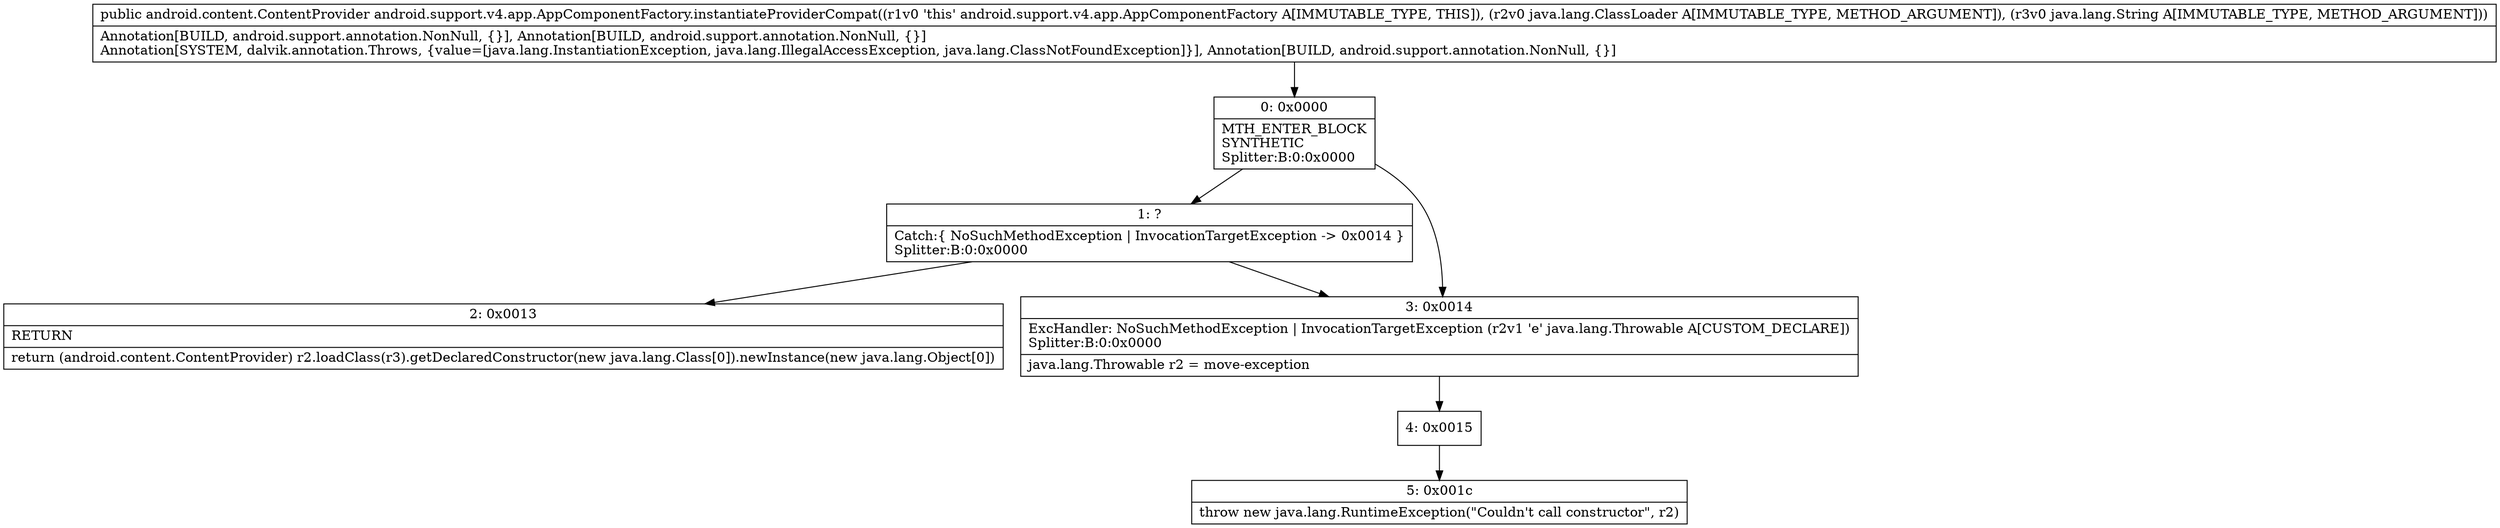 digraph "CFG forandroid.support.v4.app.AppComponentFactory.instantiateProviderCompat(Ljava\/lang\/ClassLoader;Ljava\/lang\/String;)Landroid\/content\/ContentProvider;" {
Node_0 [shape=record,label="{0\:\ 0x0000|MTH_ENTER_BLOCK\lSYNTHETIC\lSplitter:B:0:0x0000\l}"];
Node_1 [shape=record,label="{1\:\ ?|Catch:\{ NoSuchMethodException \| InvocationTargetException \-\> 0x0014 \}\lSplitter:B:0:0x0000\l}"];
Node_2 [shape=record,label="{2\:\ 0x0013|RETURN\l|return (android.content.ContentProvider) r2.loadClass(r3).getDeclaredConstructor(new java.lang.Class[0]).newInstance(new java.lang.Object[0])\l}"];
Node_3 [shape=record,label="{3\:\ 0x0014|ExcHandler: NoSuchMethodException \| InvocationTargetException (r2v1 'e' java.lang.Throwable A[CUSTOM_DECLARE])\lSplitter:B:0:0x0000\l|java.lang.Throwable r2 = move\-exception\l}"];
Node_4 [shape=record,label="{4\:\ 0x0015}"];
Node_5 [shape=record,label="{5\:\ 0x001c|throw new java.lang.RuntimeException(\"Couldn't call constructor\", r2)\l}"];
MethodNode[shape=record,label="{public android.content.ContentProvider android.support.v4.app.AppComponentFactory.instantiateProviderCompat((r1v0 'this' android.support.v4.app.AppComponentFactory A[IMMUTABLE_TYPE, THIS]), (r2v0 java.lang.ClassLoader A[IMMUTABLE_TYPE, METHOD_ARGUMENT]), (r3v0 java.lang.String A[IMMUTABLE_TYPE, METHOD_ARGUMENT]))  | Annotation[BUILD, android.support.annotation.NonNull, \{\}], Annotation[BUILD, android.support.annotation.NonNull, \{\}]\lAnnotation[SYSTEM, dalvik.annotation.Throws, \{value=[java.lang.InstantiationException, java.lang.IllegalAccessException, java.lang.ClassNotFoundException]\}], Annotation[BUILD, android.support.annotation.NonNull, \{\}]\l}"];
MethodNode -> Node_0;
Node_0 -> Node_1;
Node_0 -> Node_3;
Node_1 -> Node_2;
Node_1 -> Node_3;
Node_3 -> Node_4;
Node_4 -> Node_5;
}

